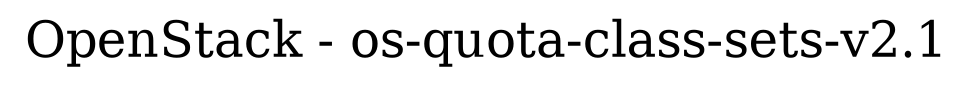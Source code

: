 digraph LexiconGraph {
graph[label="OpenStack - os-quota-class-sets-v2.1", fontsize=24]
splines=true
}
